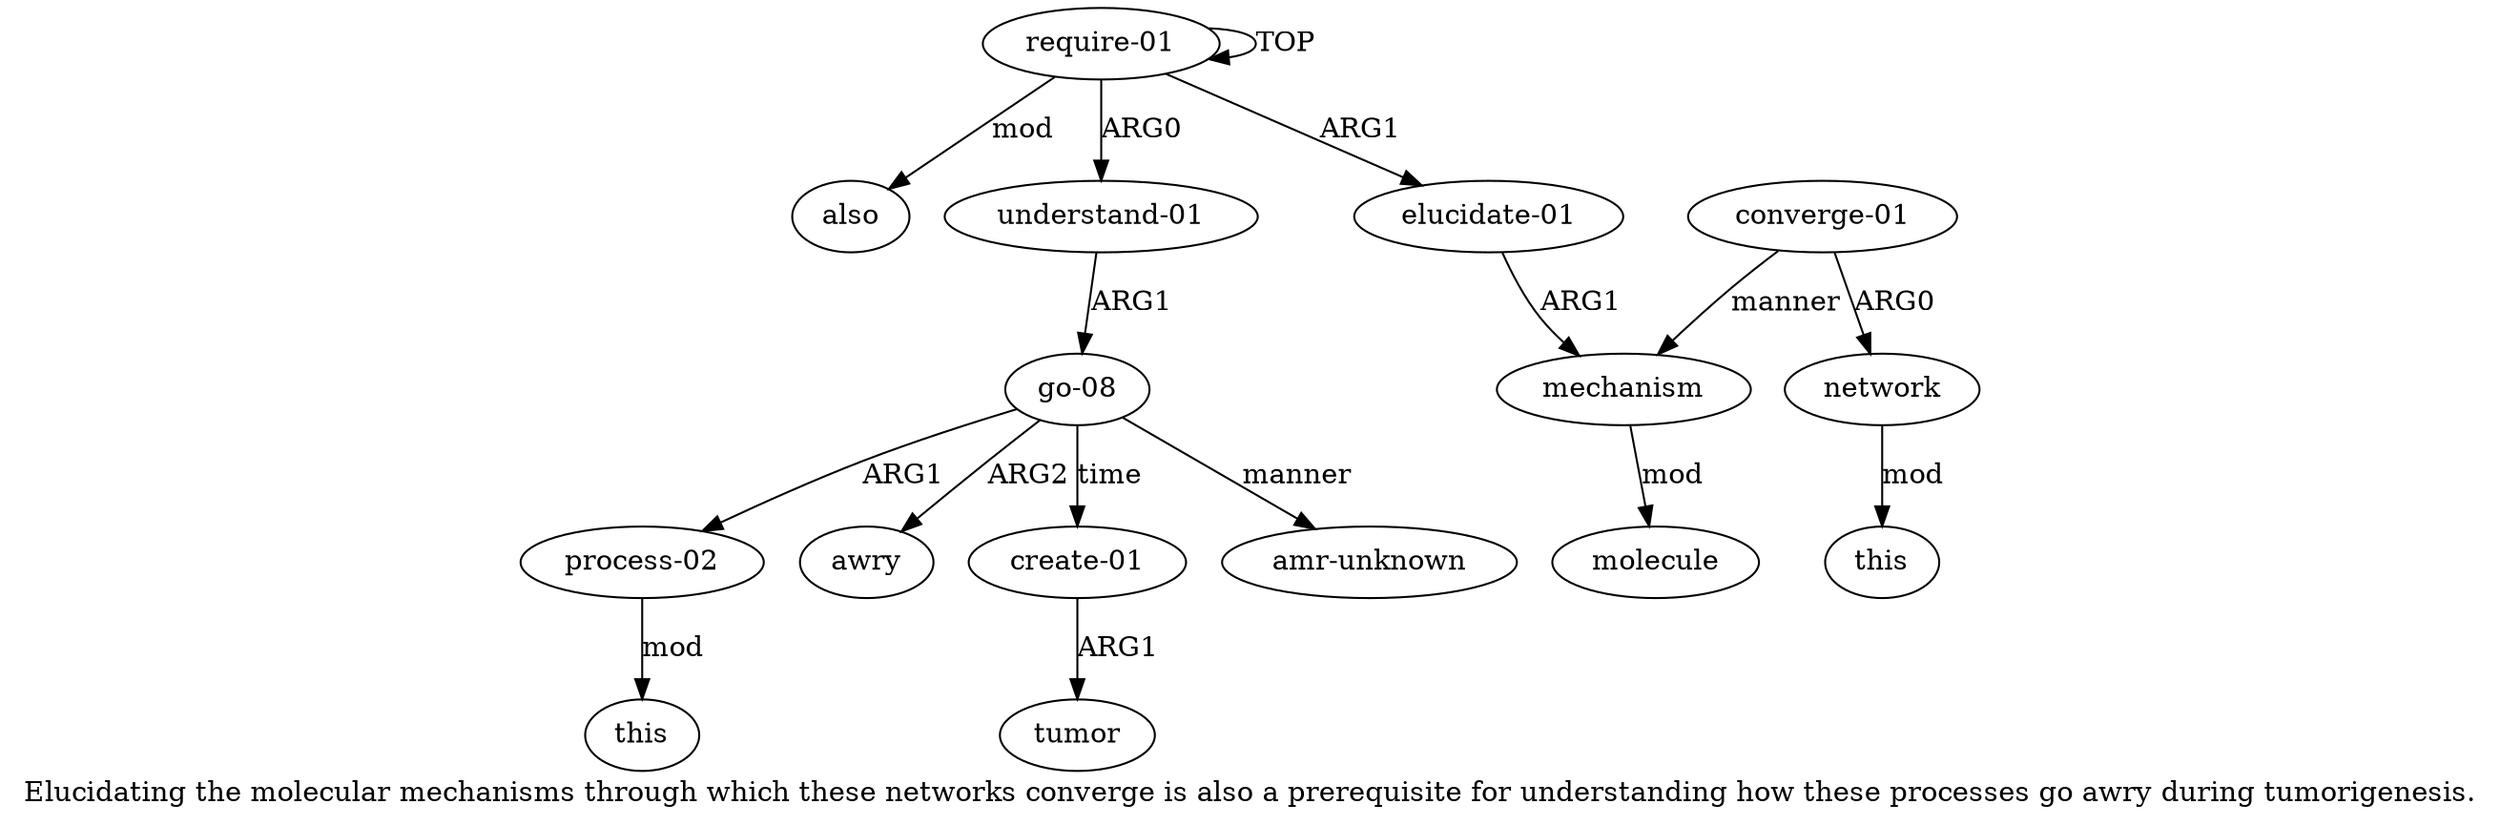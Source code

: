 digraph  {
	graph [label="Elucidating the molecular mechanisms through which these networks converge is also a prerequisite for understanding how these processes \
go awry during tumorigenesis."];
	node [label="\N"];
	a15	 [color=black,
		gold_ind=15,
		gold_label=also,
		label=also,
		test_ind=15,
		test_label=also];
	a14	 [color=black,
		gold_ind=14,
		gold_label=this,
		label=this,
		test_ind=14,
		test_label=this];
	a11	 [color=black,
		gold_ind=11,
		gold_label=molecule,
		label=molecule,
		test_ind=11,
		test_label=molecule];
	a10	 [color=black,
		gold_ind=10,
		gold_label=mechanism,
		label=mechanism,
		test_ind=10,
		test_label=mechanism];
	a10 -> a11 [key=0,
	color=black,
	gold_label=mod,
	label=mod,
	test_label=mod];
a13 [color=black,
	gold_ind=13,
	gold_label=network,
	label=network,
	test_ind=13,
	test_label=network];
a13 -> a14 [key=0,
color=black,
gold_label=mod,
label=mod,
test_label=mod];
a12 [color=black,
gold_ind=12,
gold_label="converge-01",
label="converge-01",
test_ind=12,
test_label="converge-01"];
a12 -> a10 [key=0,
color=black,
gold_label=manner,
label=manner,
test_label=manner];
a12 -> a13 [key=0,
color=black,
gold_label=ARG0,
label=ARG0,
test_label=ARG0];
a1 [color=black,
gold_ind=1,
gold_label="understand-01",
label="understand-01",
test_ind=1,
test_label="understand-01"];
a2 [color=black,
gold_ind=2,
gold_label="go-08",
label="go-08",
test_ind=2,
test_label="go-08"];
a1 -> a2 [key=0,
color=black,
gold_label=ARG1,
label=ARG1,
test_label=ARG1];
a0 [color=black,
gold_ind=0,
gold_label="require-01",
label="require-01",
test_ind=0,
test_label="require-01"];
a0 -> a15 [key=0,
color=black,
gold_label=mod,
label=mod,
test_label=mod];
a0 -> a1 [key=0,
color=black,
gold_label=ARG0,
label=ARG0,
test_label=ARG0];
a0 -> a0 [key=0,
color=black,
gold_label=TOP,
label=TOP,
test_label=TOP];
a9 [color=black,
gold_ind=9,
gold_label="elucidate-01",
label="elucidate-01",
test_ind=9,
test_label="elucidate-01"];
a0 -> a9 [key=0,
color=black,
gold_label=ARG1,
label=ARG1,
test_label=ARG1];
a3 [color=black,
gold_ind=3,
gold_label="process-02",
label="process-02",
test_ind=3,
test_label="process-02"];
a4 [color=black,
gold_ind=4,
gold_label=this,
label=this,
test_ind=4,
test_label=this];
a3 -> a4 [key=0,
color=black,
gold_label=mod,
label=mod,
test_label=mod];
a2 -> a3 [key=0,
color=black,
gold_label=ARG1,
label=ARG1,
test_label=ARG1];
a5 [color=black,
gold_ind=5,
gold_label=awry,
label=awry,
test_ind=5,
test_label=awry];
a2 -> a5 [key=0,
color=black,
gold_label=ARG2,
label=ARG2,
test_label=ARG2];
a6 [color=black,
gold_ind=6,
gold_label="create-01",
label="create-01",
test_ind=6,
test_label="create-01"];
a2 -> a6 [key=0,
color=black,
gold_label=time,
label=time,
test_label=time];
a8 [color=black,
gold_ind=8,
gold_label="amr-unknown",
label="amr-unknown",
test_ind=8,
test_label="amr-unknown"];
a2 -> a8 [key=0,
color=black,
gold_label=manner,
label=manner,
test_label=manner];
a7 [color=black,
gold_ind=7,
gold_label=tumor,
label=tumor,
test_ind=7,
test_label=tumor];
a6 -> a7 [key=0,
color=black,
gold_label=ARG1,
label=ARG1,
test_label=ARG1];
a9 -> a10 [key=0,
color=black,
gold_label=ARG1,
label=ARG1,
test_label=ARG1];
}
